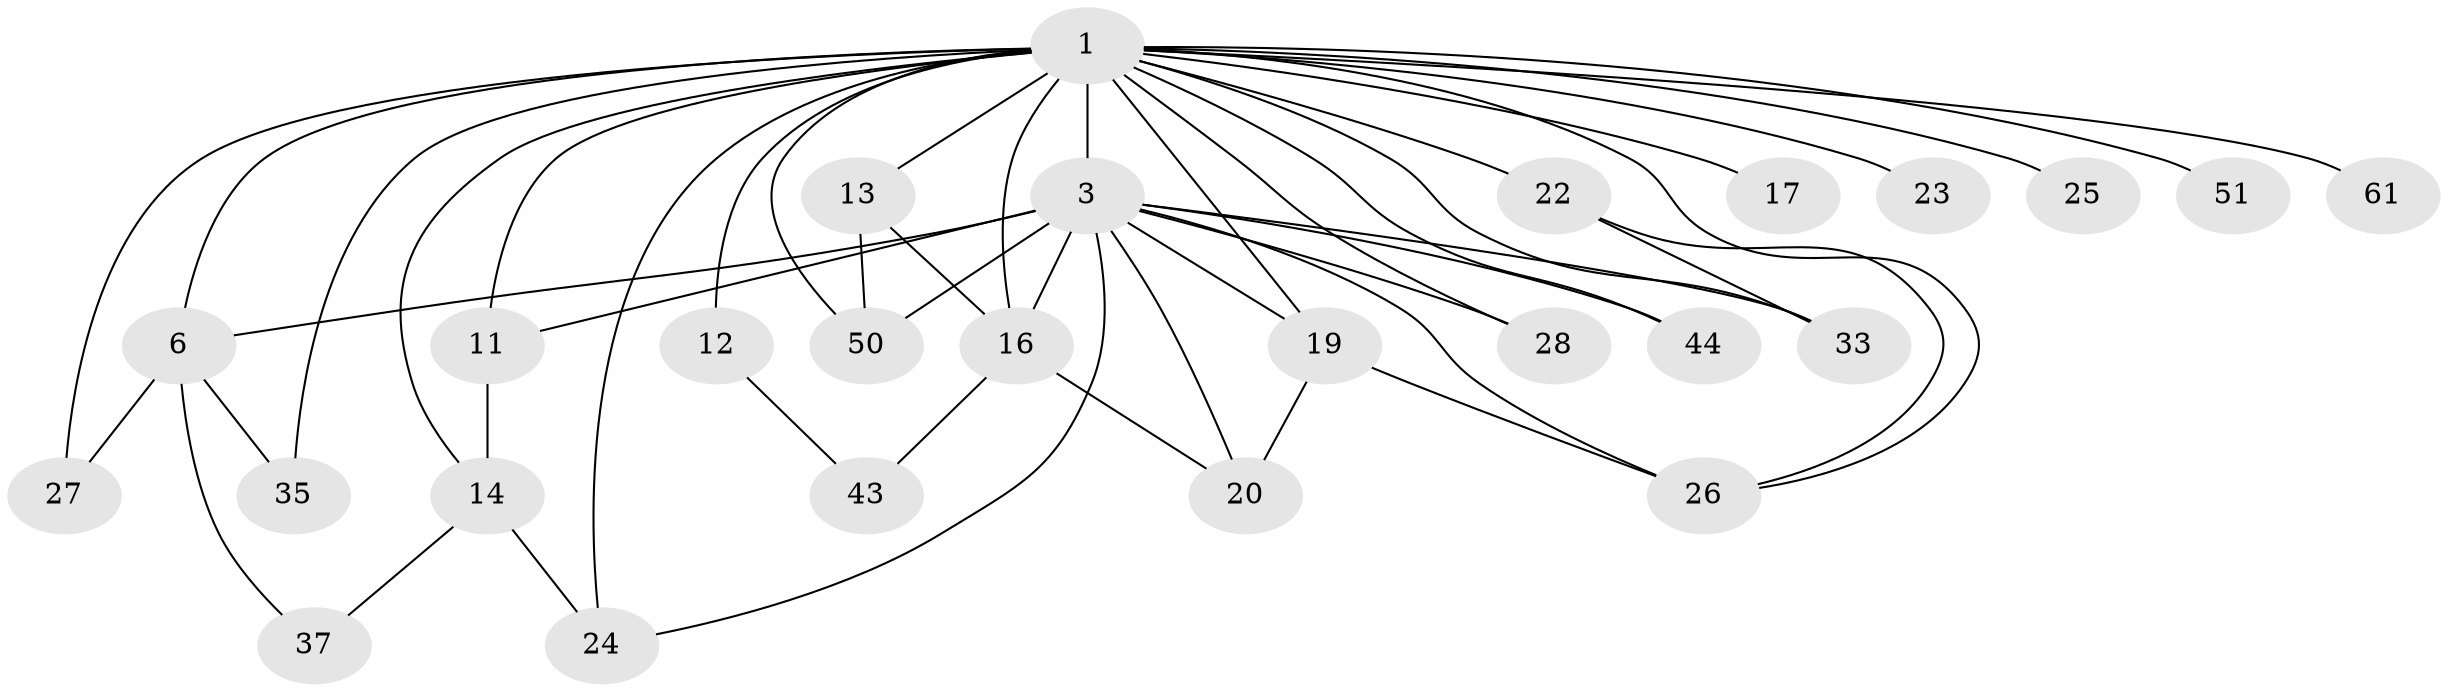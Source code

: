 // original degree distribution, {15: 0.015151515151515152, 16: 0.045454545454545456, 20: 0.015151515151515152, 23: 0.015151515151515152, 12: 0.030303030303030304, 19: 0.015151515151515152, 18: 0.015151515151515152, 4: 0.10606060606060606, 3: 0.16666666666666666, 5: 0.030303030303030304, 2: 0.5303030303030303, 6: 0.015151515151515152}
// Generated by graph-tools (version 1.1) at 2025/17/03/04/25 18:17:29]
// undirected, 26 vertices, 48 edges
graph export_dot {
graph [start="1"]
  node [color=gray90,style=filled];
  1 [super="+8+2+7"];
  3 [super="+5+38+48+64+15+47"];
  6 [super="+9+29+40"];
  11 [super="+46"];
  12;
  13;
  14;
  16 [super="+41"];
  17;
  19 [super="+55+57+21"];
  20;
  22;
  23 [super="+34"];
  24 [super="+39"];
  25;
  26;
  27;
  28;
  33 [super="+45"];
  35;
  37;
  43;
  44 [super="+49"];
  50;
  51;
  61;
  1 -- 3 [weight=16];
  1 -- 6 [weight=18];
  1 -- 28 [weight=2];
  1 -- 13;
  1 -- 17 [weight=2];
  1 -- 51 [weight=2];
  1 -- 24;
  1 -- 11 [weight=2];
  1 -- 12;
  1 -- 14;
  1 -- 19 [weight=2];
  1 -- 22 [weight=2];
  1 -- 23 [weight=2];
  1 -- 25;
  1 -- 26;
  1 -- 27;
  1 -- 33;
  1 -- 35;
  1 -- 44;
  1 -- 50;
  1 -- 16;
  1 -- 61;
  3 -- 6 [weight=4];
  3 -- 19 [weight=3];
  3 -- 26;
  3 -- 44 [weight=2];
  3 -- 50;
  3 -- 11;
  3 -- 16 [weight=2];
  3 -- 20;
  3 -- 24;
  3 -- 33;
  3 -- 28;
  6 -- 37;
  6 -- 35;
  6 -- 27;
  11 -- 14 [weight=2];
  12 -- 43;
  13 -- 50;
  13 -- 16;
  14 -- 37;
  14 -- 24;
  16 -- 20;
  16 -- 43;
  19 -- 20;
  19 -- 26;
  22 -- 26;
  22 -- 33;
}
